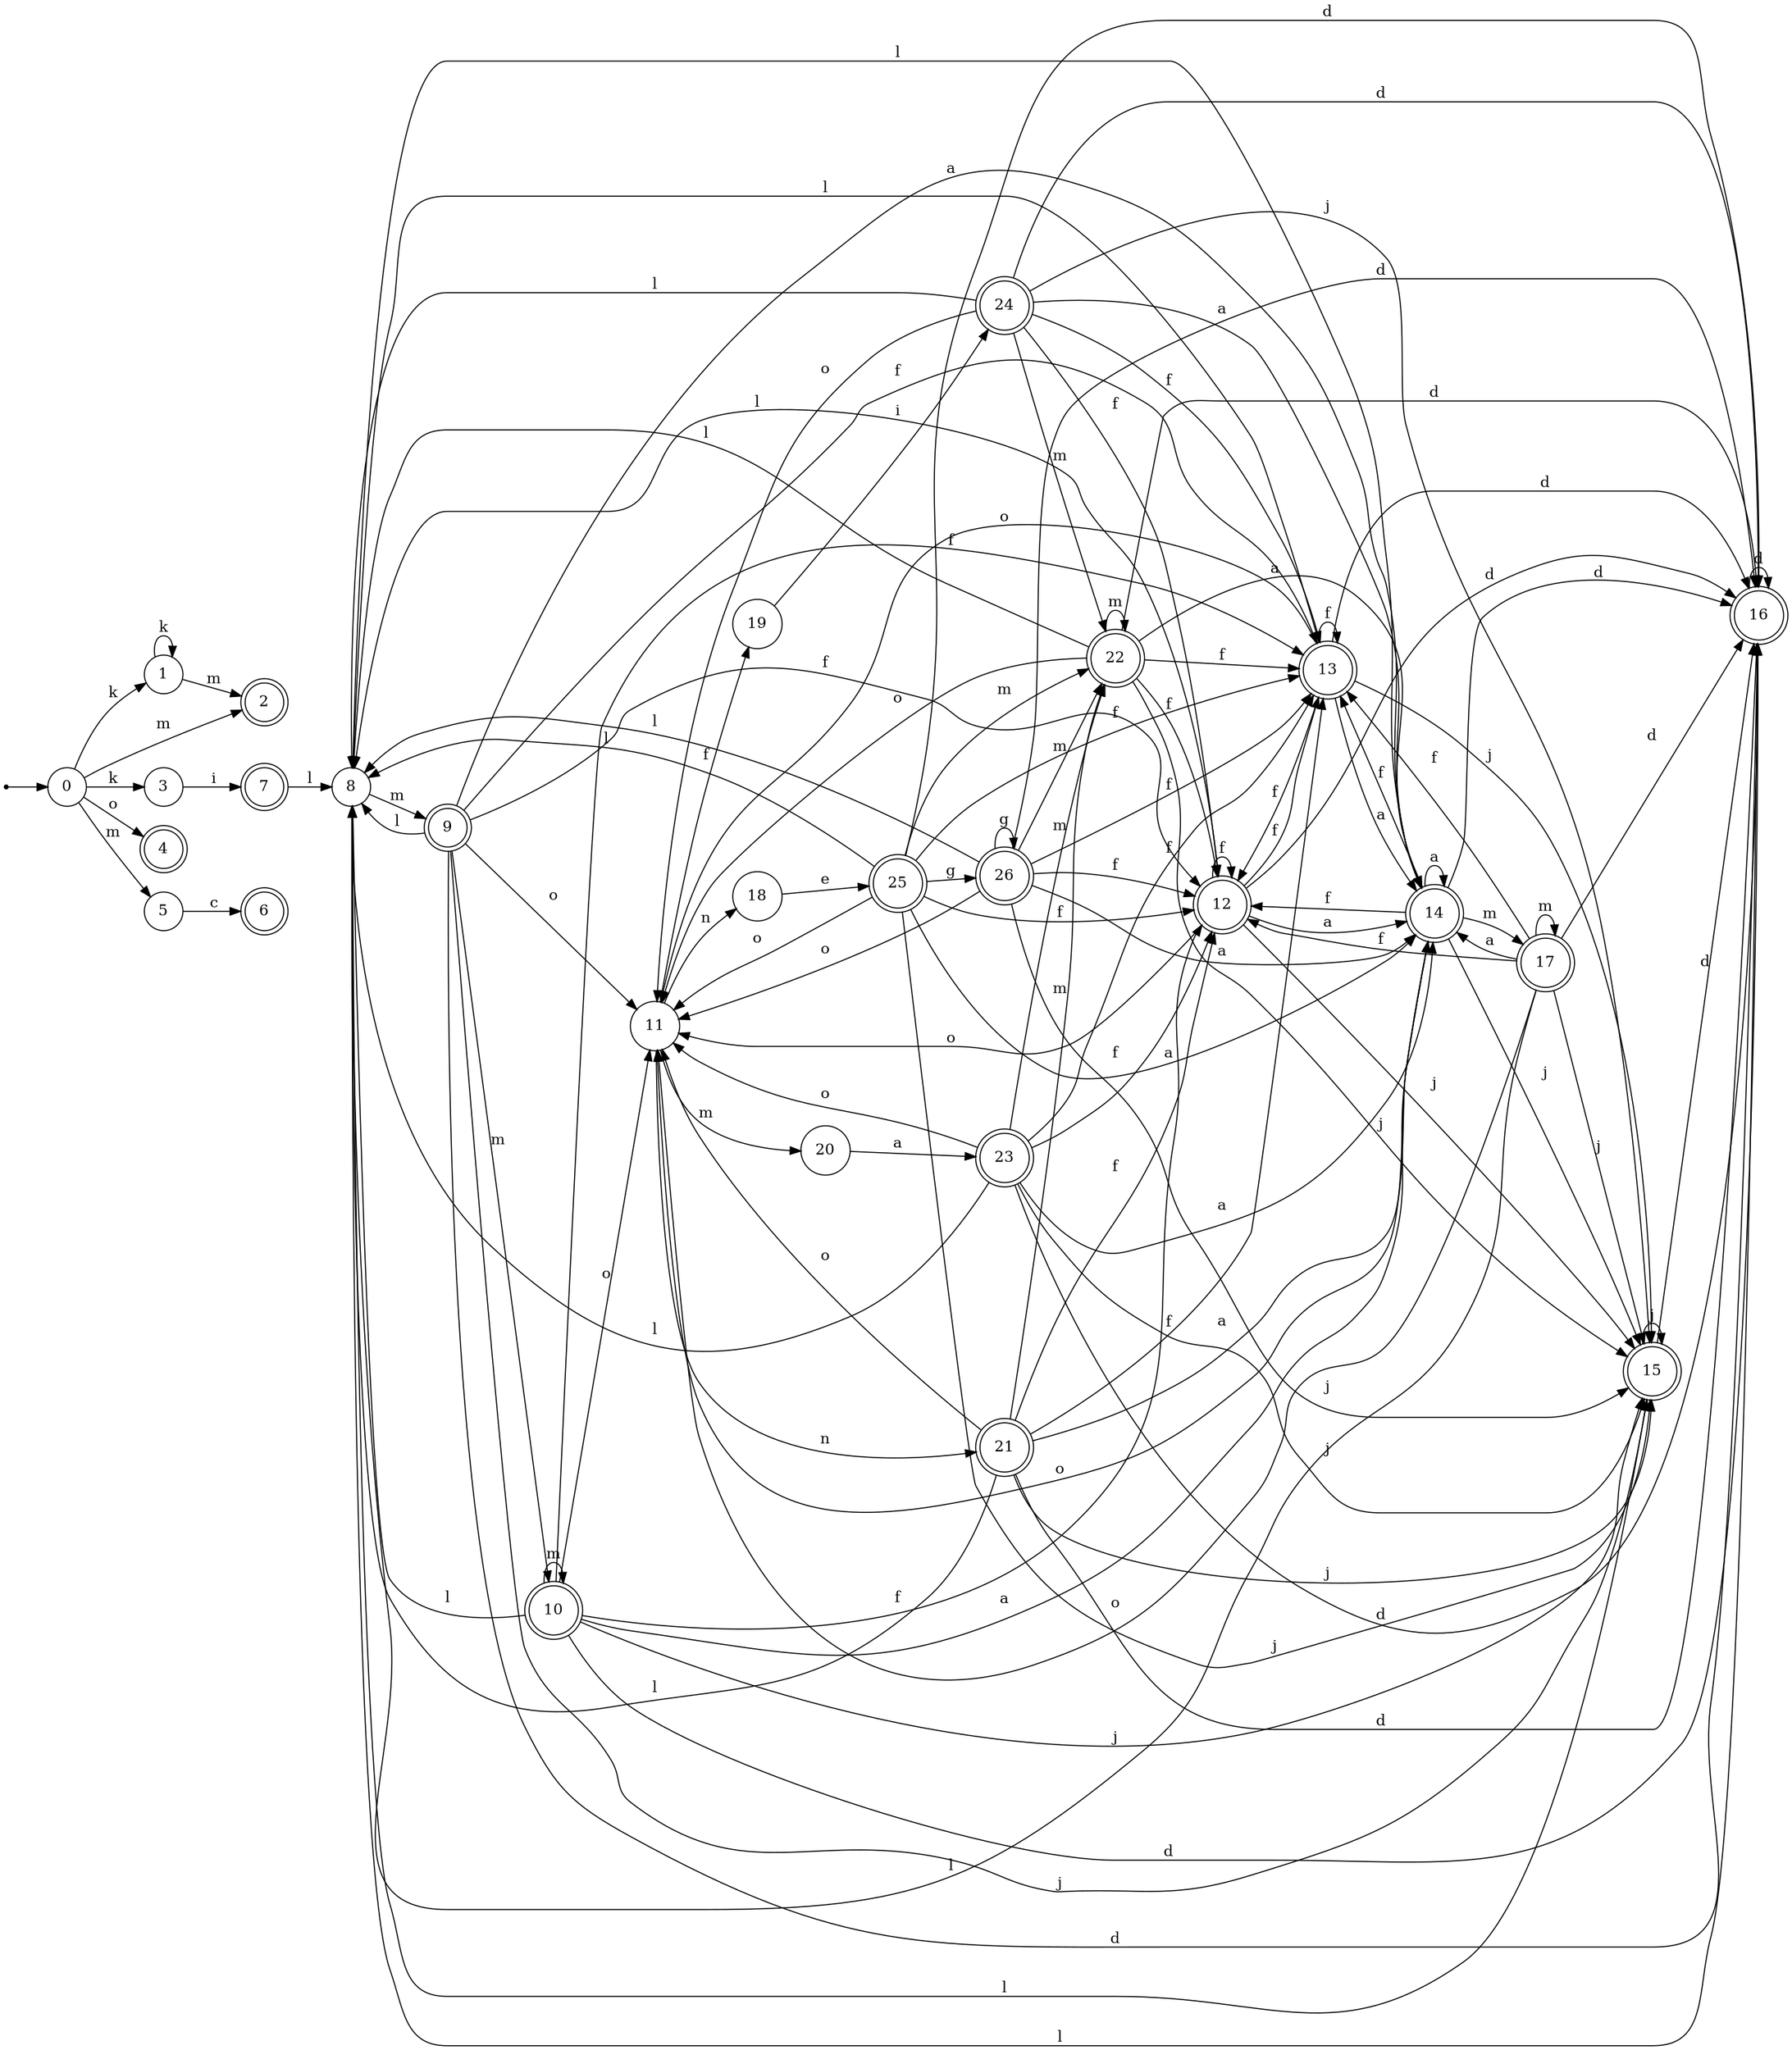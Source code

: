 digraph finite_state_machine {
rankdir=LR;
size="20,20";
node [shape = point]; "dummy0"
node [shape = circle]; "0";
"dummy0" -> "0";
node [shape = circle]; "1";
node [shape = doublecircle]; "2";node [shape = circle]; "3";
node [shape = doublecircle]; "4";node [shape = circle]; "5";
node [shape = doublecircle]; "6";node [shape = doublecircle]; "7";node [shape = circle]; "8";
node [shape = doublecircle]; "9";node [shape = doublecircle]; "10";node [shape = circle]; "11";
node [shape = doublecircle]; "12";node [shape = doublecircle]; "13";node [shape = doublecircle]; "14";node [shape = doublecircle]; "15";node [shape = doublecircle]; "16";node [shape = doublecircle]; "17";node [shape = circle]; "18";
node [shape = circle]; "19";
node [shape = circle]; "20";
node [shape = doublecircle]; "21";node [shape = doublecircle]; "22";node [shape = doublecircle]; "23";node [shape = doublecircle]; "24";node [shape = doublecircle]; "25";node [shape = doublecircle]; "26";"0" -> "1" [label = "k"];
 "0" -> "3" [label = "k"];
 "0" -> "2" [label = "m"];
 "0" -> "5" [label = "m"];
 "0" -> "4" [label = "o"];
 "5" -> "6" [label = "c"];
 "3" -> "7" [label = "i"];
 "7" -> "8" [label = "l"];
 "8" -> "9" [label = "m"];
 "9" -> "8" [label = "l"];
 "9" -> "10" [label = "m"];
 "9" -> "11" [label = "o"];
 "9" -> "12" [label = "f"];
 "9" -> "13" [label = "f"];
 "9" -> "14" [label = "a"];
 "9" -> "15" [label = "j"];
 "9" -> "16" [label = "d"];
 "16" -> "16" [label = "d"];
 "16" -> "8" [label = "l"];
 "15" -> "15" [label = "j"];
 "15" -> "8" [label = "l"];
 "15" -> "16" [label = "d"];
 "14" -> "14" [label = "a"];
 "14" -> "17" [label = "m"];
 "14" -> "11" [label = "o"];
 "14" -> "12" [label = "f"];
 "14" -> "13" [label = "f"];
 "14" -> "8" [label = "l"];
 "14" -> "15" [label = "j"];
 "14" -> "16" [label = "d"];
 "17" -> "17" [label = "m"];
 "17" -> "14" [label = "a"];
 "17" -> "11" [label = "o"];
 "17" -> "12" [label = "f"];
 "17" -> "13" [label = "f"];
 "17" -> "8" [label = "l"];
 "17" -> "15" [label = "j"];
 "17" -> "16" [label = "d"];
 "13" -> "12" [label = "f"];
 "13" -> "13" [label = "f"];
 "13" -> "11" [label = "o"];
 "13" -> "14" [label = "a"];
 "13" -> "8" [label = "l"];
 "13" -> "15" [label = "j"];
 "13" -> "16" [label = "d"];
 "12" -> "12" [label = "f"];
 "12" -> "13" [label = "f"];
 "12" -> "11" [label = "o"];
 "12" -> "14" [label = "a"];
 "12" -> "8" [label = "l"];
 "12" -> "15" [label = "j"];
 "12" -> "16" [label = "d"];
 "11" -> "18" [label = "n"];
 "11" -> "21" [label = "n"];
 "11" -> "19" [label = "f"];
 "11" -> "20" [label = "m"];
 "21" -> "11" [label = "o"];
 "21" -> "22" [label = "m"];
 "21" -> "12" [label = "f"];
 "21" -> "13" [label = "f"];
 "21" -> "14" [label = "a"];
 "21" -> "8" [label = "l"];
 "21" -> "15" [label = "j"];
 "21" -> "16" [label = "d"];
 "22" -> "22" [label = "m"];
 "22" -> "11" [label = "o"];
 "22" -> "12" [label = "f"];
 "22" -> "13" [label = "f"];
 "22" -> "14" [label = "a"];
 "22" -> "8" [label = "l"];
 "22" -> "15" [label = "j"];
 "22" -> "16" [label = "d"];
 "20" -> "23" [label = "a"];
 "23" -> "11" [label = "o"];
 "23" -> "22" [label = "m"];
 "23" -> "12" [label = "f"];
 "23" -> "13" [label = "f"];
 "23" -> "14" [label = "a"];
 "23" -> "8" [label = "l"];
 "23" -> "15" [label = "j"];
 "23" -> "16" [label = "d"];
 "19" -> "24" [label = "i"];
 "24" -> "11" [label = "o"];
 "24" -> "22" [label = "m"];
 "24" -> "12" [label = "f"];
 "24" -> "13" [label = "f"];
 "24" -> "14" [label = "a"];
 "24" -> "8" [label = "l"];
 "24" -> "15" [label = "j"];
 "24" -> "16" [label = "d"];
 "18" -> "25" [label = "e"];
 "25" -> "26" [label = "g"];
 "25" -> "11" [label = "o"];
 "25" -> "22" [label = "m"];
 "25" -> "12" [label = "f"];
 "25" -> "13" [label = "f"];
 "25" -> "14" [label = "a"];
 "25" -> "8" [label = "l"];
 "25" -> "15" [label = "j"];
 "25" -> "16" [label = "d"];
 "26" -> "26" [label = "g"];
 "26" -> "11" [label = "o"];
 "26" -> "22" [label = "m"];
 "26" -> "12" [label = "f"];
 "26" -> "13" [label = "f"];
 "26" -> "14" [label = "a"];
 "26" -> "8" [label = "l"];
 "26" -> "15" [label = "j"];
 "26" -> "16" [label = "d"];
 "10" -> "10" [label = "m"];
 "10" -> "8" [label = "l"];
 "10" -> "11" [label = "o"];
 "10" -> "12" [label = "f"];
 "10" -> "13" [label = "f"];
 "10" -> "14" [label = "a"];
 "10" -> "15" [label = "j"];
 "10" -> "16" [label = "d"];
 "1" -> "1" [label = "k"];
 "1" -> "2" [label = "m"];
 }

